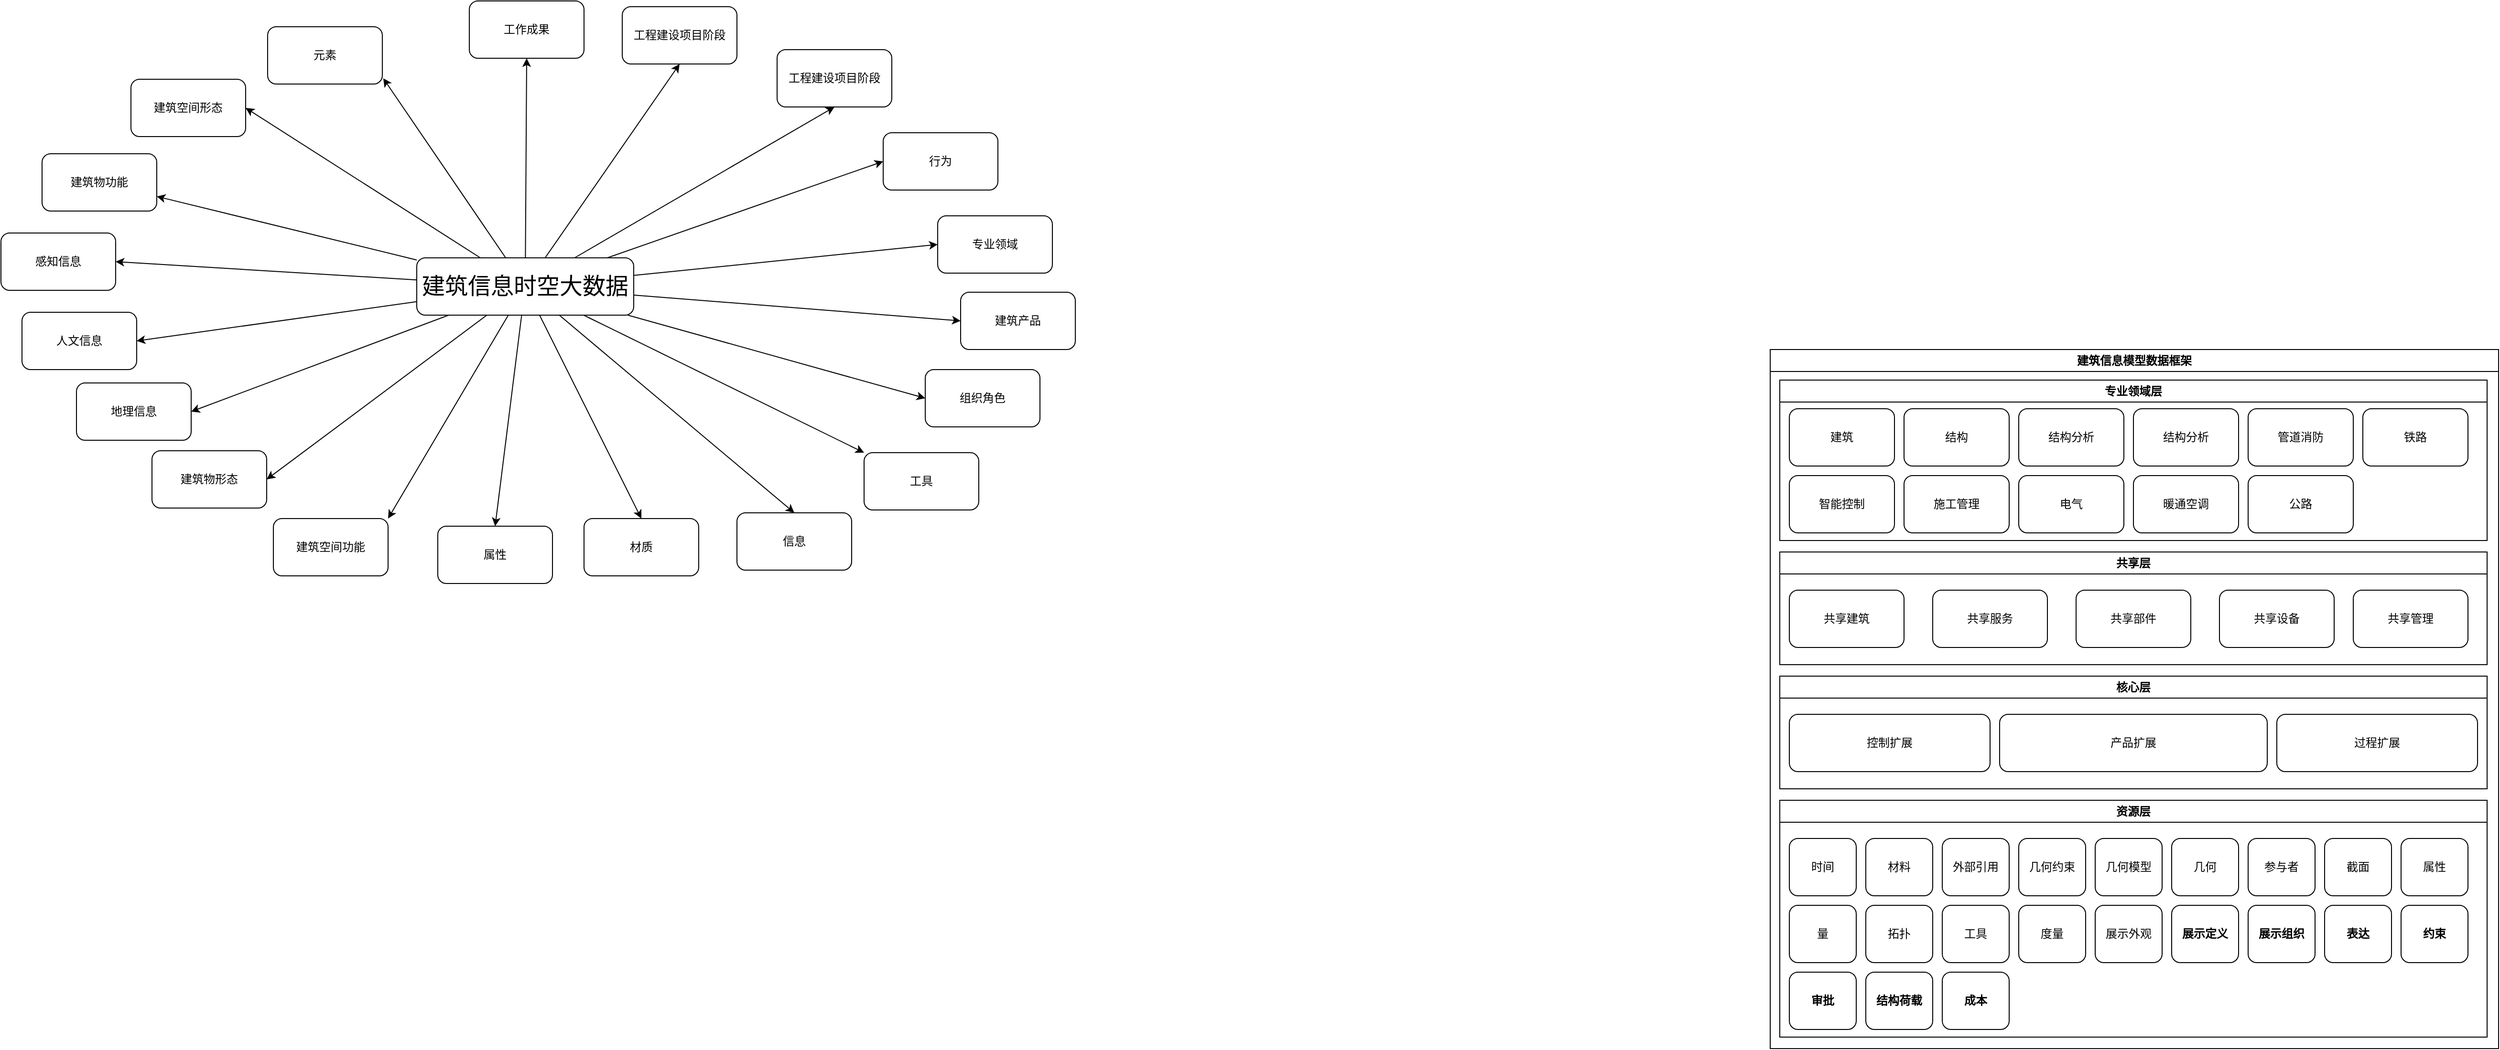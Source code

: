 <mxfile version="20.2.6" type="github">
  <diagram id="JT4Bz4pR1aiRmKoWo8_p" name="Page-1">
    <mxGraphModel dx="1897" dy="1192" grid="0" gridSize="10" guides="0" tooltips="1" connect="1" arrows="1" fold="1" page="0" pageScale="1" pageWidth="827" pageHeight="1169" math="0" shadow="0">
      <root>
        <mxCell id="0" />
        <mxCell id="1" parent="0" />
        <mxCell id="yECXOM6g7LYcoKyOb9zG-19" style="edgeStyle=none;rounded=0;orthogonalLoop=1;jettySize=auto;html=1;entryX=1;entryY=0.5;entryDx=0;entryDy=0;labelBackgroundColor=default;fontSize=24;fontColor=default;strokeColor=default;" parent="1" source="yECXOM6g7LYcoKyOb9zG-1" target="yECXOM6g7LYcoKyOb9zG-6" edge="1">
          <mxGeometry relative="1" as="geometry" />
        </mxCell>
        <mxCell id="yECXOM6g7LYcoKyOb9zG-20" style="edgeStyle=none;rounded=0;orthogonalLoop=1;jettySize=auto;html=1;entryX=1.008;entryY=0.9;entryDx=0;entryDy=0;entryPerimeter=0;labelBackgroundColor=default;fontSize=24;fontColor=default;strokeColor=default;" parent="1" source="yECXOM6g7LYcoKyOb9zG-1" target="yECXOM6g7LYcoKyOb9zG-7" edge="1">
          <mxGeometry relative="1" as="geometry" />
        </mxCell>
        <mxCell id="yECXOM6g7LYcoKyOb9zG-21" style="edgeStyle=none;rounded=0;orthogonalLoop=1;jettySize=auto;html=1;entryX=0.5;entryY=1;entryDx=0;entryDy=0;labelBackgroundColor=default;fontSize=24;fontColor=default;strokeColor=default;" parent="1" source="yECXOM6g7LYcoKyOb9zG-1" target="yECXOM6g7LYcoKyOb9zG-8" edge="1">
          <mxGeometry relative="1" as="geometry" />
        </mxCell>
        <mxCell id="yECXOM6g7LYcoKyOb9zG-22" style="edgeStyle=none;rounded=0;orthogonalLoop=1;jettySize=auto;html=1;entryX=0.5;entryY=1;entryDx=0;entryDy=0;labelBackgroundColor=default;fontSize=24;fontColor=default;strokeColor=default;" parent="1" source="yECXOM6g7LYcoKyOb9zG-1" target="yECXOM6g7LYcoKyOb9zG-9" edge="1">
          <mxGeometry relative="1" as="geometry" />
        </mxCell>
        <mxCell id="yECXOM6g7LYcoKyOb9zG-23" style="edgeStyle=none;rounded=0;orthogonalLoop=1;jettySize=auto;html=1;entryX=0.5;entryY=1;entryDx=0;entryDy=0;labelBackgroundColor=default;fontSize=24;fontColor=default;strokeColor=default;" parent="1" source="yECXOM6g7LYcoKyOb9zG-1" target="yECXOM6g7LYcoKyOb9zG-10" edge="1">
          <mxGeometry relative="1" as="geometry" />
        </mxCell>
        <mxCell id="yECXOM6g7LYcoKyOb9zG-24" style="edgeStyle=none;rounded=0;orthogonalLoop=1;jettySize=auto;html=1;entryX=0;entryY=0.5;entryDx=0;entryDy=0;labelBackgroundColor=default;fontSize=24;fontColor=default;strokeColor=default;" parent="1" source="yECXOM6g7LYcoKyOb9zG-1" target="yECXOM6g7LYcoKyOb9zG-11" edge="1">
          <mxGeometry relative="1" as="geometry" />
        </mxCell>
        <mxCell id="yECXOM6g7LYcoKyOb9zG-25" style="edgeStyle=none;rounded=0;orthogonalLoop=1;jettySize=auto;html=1;entryX=0;entryY=0.5;entryDx=0;entryDy=0;labelBackgroundColor=default;fontSize=24;fontColor=default;strokeColor=default;" parent="1" source="yECXOM6g7LYcoKyOb9zG-1" target="yECXOM6g7LYcoKyOb9zG-12" edge="1">
          <mxGeometry relative="1" as="geometry" />
        </mxCell>
        <mxCell id="yECXOM6g7LYcoKyOb9zG-26" style="edgeStyle=none;rounded=0;orthogonalLoop=1;jettySize=auto;html=1;entryX=0;entryY=0.5;entryDx=0;entryDy=0;labelBackgroundColor=default;fontSize=24;fontColor=default;strokeColor=default;" parent="1" source="yECXOM6g7LYcoKyOb9zG-1" target="yECXOM6g7LYcoKyOb9zG-13" edge="1">
          <mxGeometry relative="1" as="geometry" />
        </mxCell>
        <mxCell id="yECXOM6g7LYcoKyOb9zG-27" style="edgeStyle=none;rounded=0;orthogonalLoop=1;jettySize=auto;html=1;entryX=0;entryY=0.5;entryDx=0;entryDy=0;labelBackgroundColor=default;fontSize=24;fontColor=default;strokeColor=default;" parent="1" source="yECXOM6g7LYcoKyOb9zG-1" target="yECXOM6g7LYcoKyOb9zG-14" edge="1">
          <mxGeometry relative="1" as="geometry" />
        </mxCell>
        <mxCell id="yECXOM6g7LYcoKyOb9zG-28" style="edgeStyle=none;rounded=0;orthogonalLoop=1;jettySize=auto;html=1;entryX=0;entryY=0;entryDx=0;entryDy=0;labelBackgroundColor=default;fontSize=24;fontColor=default;strokeColor=default;" parent="1" source="yECXOM6g7LYcoKyOb9zG-1" target="yECXOM6g7LYcoKyOb9zG-15" edge="1">
          <mxGeometry relative="1" as="geometry" />
        </mxCell>
        <mxCell id="yECXOM6g7LYcoKyOb9zG-29" style="edgeStyle=none;rounded=0;orthogonalLoop=1;jettySize=auto;html=1;entryX=0.5;entryY=0;entryDx=0;entryDy=0;labelBackgroundColor=default;fontSize=24;fontColor=default;strokeColor=default;" parent="1" source="yECXOM6g7LYcoKyOb9zG-1" target="yECXOM6g7LYcoKyOb9zG-16" edge="1">
          <mxGeometry relative="1" as="geometry" />
        </mxCell>
        <mxCell id="yECXOM6g7LYcoKyOb9zG-30" style="edgeStyle=none;rounded=0;orthogonalLoop=1;jettySize=auto;html=1;entryX=0.5;entryY=0;entryDx=0;entryDy=0;labelBackgroundColor=default;fontSize=24;fontColor=default;strokeColor=default;" parent="1" source="yECXOM6g7LYcoKyOb9zG-1" target="yECXOM6g7LYcoKyOb9zG-17" edge="1">
          <mxGeometry relative="1" as="geometry" />
        </mxCell>
        <mxCell id="yECXOM6g7LYcoKyOb9zG-31" style="edgeStyle=none;rounded=0;orthogonalLoop=1;jettySize=auto;html=1;entryX=0.5;entryY=0;entryDx=0;entryDy=0;labelBackgroundColor=default;fontSize=24;fontColor=default;strokeColor=default;" parent="1" source="yECXOM6g7LYcoKyOb9zG-1" target="yECXOM6g7LYcoKyOb9zG-18" edge="1">
          <mxGeometry relative="1" as="geometry" />
        </mxCell>
        <mxCell id="yECXOM6g7LYcoKyOb9zG-32" style="edgeStyle=none;rounded=0;orthogonalLoop=1;jettySize=auto;html=1;entryX=1;entryY=0;entryDx=0;entryDy=0;labelBackgroundColor=default;fontSize=24;fontColor=default;strokeColor=default;" parent="1" source="yECXOM6g7LYcoKyOb9zG-1" target="yECXOM6g7LYcoKyOb9zG-5" edge="1">
          <mxGeometry relative="1" as="geometry" />
        </mxCell>
        <mxCell id="yECXOM6g7LYcoKyOb9zG-33" style="edgeStyle=none;rounded=0;orthogonalLoop=1;jettySize=auto;html=1;entryX=1;entryY=0.5;entryDx=0;entryDy=0;labelBackgroundColor=default;fontSize=24;fontColor=default;strokeColor=default;" parent="1" source="yECXOM6g7LYcoKyOb9zG-1" target="yECXOM6g7LYcoKyOb9zG-4" edge="1">
          <mxGeometry relative="1" as="geometry" />
        </mxCell>
        <mxCell id="yECXOM6g7LYcoKyOb9zG-36" style="edgeStyle=none;rounded=0;orthogonalLoop=1;jettySize=auto;html=1;entryX=1;entryY=0.5;entryDx=0;entryDy=0;labelBackgroundColor=default;fontSize=24;fontColor=default;strokeColor=default;" parent="1" source="yECXOM6g7LYcoKyOb9zG-1" target="yECXOM6g7LYcoKyOb9zG-34" edge="1">
          <mxGeometry relative="1" as="geometry" />
        </mxCell>
        <mxCell id="yECXOM6g7LYcoKyOb9zG-38" style="edgeStyle=none;rounded=0;orthogonalLoop=1;jettySize=auto;html=1;entryX=1;entryY=0.5;entryDx=0;entryDy=0;labelBackgroundColor=default;fontSize=24;fontColor=default;strokeColor=default;" parent="1" source="yECXOM6g7LYcoKyOb9zG-1" target="yECXOM6g7LYcoKyOb9zG-37" edge="1">
          <mxGeometry relative="1" as="geometry" />
        </mxCell>
        <mxCell id="yECXOM6g7LYcoKyOb9zG-40" style="edgeStyle=none;rounded=0;orthogonalLoop=1;jettySize=auto;html=1;labelBackgroundColor=default;fontSize=24;fontColor=default;strokeColor=default;" parent="1" source="yECXOM6g7LYcoKyOb9zG-1" target="yECXOM6g7LYcoKyOb9zG-2" edge="1">
          <mxGeometry relative="1" as="geometry" />
        </mxCell>
        <mxCell id="yECXOM6g7LYcoKyOb9zG-41" style="edgeStyle=none;rounded=0;orthogonalLoop=1;jettySize=auto;html=1;entryX=1;entryY=0.5;entryDx=0;entryDy=0;labelBackgroundColor=default;fontSize=24;fontColor=default;strokeColor=default;" parent="1" source="yECXOM6g7LYcoKyOb9zG-1" target="yECXOM6g7LYcoKyOb9zG-39" edge="1">
          <mxGeometry relative="1" as="geometry" />
        </mxCell>
        <mxCell id="yECXOM6g7LYcoKyOb9zG-1" value="&lt;font style=&quot;font-size: 24px&quot;&gt;建筑信息时空大数据&lt;/font&gt;" style="rounded=1;whiteSpace=wrap;html=1;fillColor=default;strokeColor=default;fontColor=default;labelBackgroundColor=default;" parent="1" vertex="1">
          <mxGeometry x="202" y="202" width="227" height="60" as="geometry" />
        </mxCell>
        <mxCell id="yECXOM6g7LYcoKyOb9zG-2" value="建筑物功能" style="rounded=1;whiteSpace=wrap;html=1;fontColor=default;strokeColor=default;fillColor=default;labelBackgroundColor=default;" parent="1" vertex="1">
          <mxGeometry x="-190" y="93" width="120" height="60" as="geometry" />
        </mxCell>
        <mxCell id="yECXOM6g7LYcoKyOb9zG-4" value="建筑物形态" style="rounded=1;whiteSpace=wrap;html=1;fontColor=default;strokeColor=default;fillColor=default;" parent="1" vertex="1">
          <mxGeometry x="-75" y="404" width="120" height="60" as="geometry" />
        </mxCell>
        <mxCell id="yECXOM6g7LYcoKyOb9zG-5" value="建筑空间功能" style="rounded=1;whiteSpace=wrap;html=1;fontColor=default;strokeColor=default;fillColor=default;" parent="1" vertex="1">
          <mxGeometry x="52" y="475" width="120" height="60" as="geometry" />
        </mxCell>
        <mxCell id="yECXOM6g7LYcoKyOb9zG-6" value="建筑空间形态" style="rounded=1;whiteSpace=wrap;html=1;fontColor=default;strokeColor=default;fillColor=default;" parent="1" vertex="1">
          <mxGeometry x="-97" y="15" width="120" height="60" as="geometry" />
        </mxCell>
        <mxCell id="yECXOM6g7LYcoKyOb9zG-7" value="元素" style="rounded=1;whiteSpace=wrap;html=1;fontColor=default;strokeColor=default;fillColor=default;" parent="1" vertex="1">
          <mxGeometry x="46" y="-40" width="120" height="60" as="geometry" />
        </mxCell>
        <mxCell id="yECXOM6g7LYcoKyOb9zG-8" value="工作成果" style="rounded=1;whiteSpace=wrap;html=1;fontColor=default;strokeColor=default;fillColor=default;" parent="1" vertex="1">
          <mxGeometry x="257" y="-67" width="120" height="60" as="geometry" />
        </mxCell>
        <mxCell id="yECXOM6g7LYcoKyOb9zG-9" value="工程建设项目阶段" style="rounded=1;whiteSpace=wrap;html=1;fontColor=default;strokeColor=default;fillColor=default;" parent="1" vertex="1">
          <mxGeometry x="417" y="-61" width="120" height="60" as="geometry" />
        </mxCell>
        <mxCell id="yECXOM6g7LYcoKyOb9zG-10" value="工程建设项目阶段" style="rounded=1;whiteSpace=wrap;html=1;fontColor=default;strokeColor=default;fillColor=default;" parent="1" vertex="1">
          <mxGeometry x="579" y="-16" width="120" height="60" as="geometry" />
        </mxCell>
        <mxCell id="yECXOM6g7LYcoKyOb9zG-11" value="行为" style="rounded=1;whiteSpace=wrap;html=1;fontColor=default;strokeColor=default;fillColor=default;" parent="1" vertex="1">
          <mxGeometry x="690" y="71" width="120" height="60" as="geometry" />
        </mxCell>
        <mxCell id="yECXOM6g7LYcoKyOb9zG-12" value="专业领域" style="rounded=1;whiteSpace=wrap;html=1;fontColor=default;strokeColor=default;fillColor=default;" parent="1" vertex="1">
          <mxGeometry x="747" y="158" width="120" height="60" as="geometry" />
        </mxCell>
        <mxCell id="yECXOM6g7LYcoKyOb9zG-13" value="建筑产品" style="rounded=1;whiteSpace=wrap;html=1;fontColor=default;strokeColor=default;fillColor=default;" parent="1" vertex="1">
          <mxGeometry x="771" y="238" width="120" height="60" as="geometry" />
        </mxCell>
        <mxCell id="yECXOM6g7LYcoKyOb9zG-14" value="组织角色" style="rounded=1;whiteSpace=wrap;html=1;fontColor=default;strokeColor=default;fillColor=default;" parent="1" vertex="1">
          <mxGeometry x="734" y="319" width="120" height="60" as="geometry" />
        </mxCell>
        <mxCell id="yECXOM6g7LYcoKyOb9zG-15" value="工具" style="rounded=1;whiteSpace=wrap;html=1;fontColor=default;strokeColor=default;fillColor=default;" parent="1" vertex="1">
          <mxGeometry x="670" y="406" width="120" height="60" as="geometry" />
        </mxCell>
        <mxCell id="yECXOM6g7LYcoKyOb9zG-16" value="信息" style="rounded=1;whiteSpace=wrap;html=1;fontColor=default;strokeColor=default;fillColor=default;" parent="1" vertex="1">
          <mxGeometry x="537" y="469" width="120" height="60" as="geometry" />
        </mxCell>
        <mxCell id="yECXOM6g7LYcoKyOb9zG-17" value="材质" style="rounded=1;whiteSpace=wrap;html=1;fontColor=default;strokeColor=default;fillColor=default;" parent="1" vertex="1">
          <mxGeometry x="377" y="475" width="120" height="60" as="geometry" />
        </mxCell>
        <mxCell id="yECXOM6g7LYcoKyOb9zG-18" value="属性" style="rounded=1;whiteSpace=wrap;html=1;fontColor=default;strokeColor=default;fillColor=default;" parent="1" vertex="1">
          <mxGeometry x="224" y="483" width="120" height="60" as="geometry" />
        </mxCell>
        <mxCell id="yECXOM6g7LYcoKyOb9zG-34" value="地理信息" style="rounded=1;whiteSpace=wrap;html=1;fontColor=default;strokeColor=default;fillColor=default;" parent="1" vertex="1">
          <mxGeometry x="-154" y="333" width="120" height="60" as="geometry" />
        </mxCell>
        <mxCell id="yECXOM6g7LYcoKyOb9zG-37" value="人文信息" style="rounded=1;whiteSpace=wrap;html=1;fontColor=default;strokeColor=default;fillColor=default;" parent="1" vertex="1">
          <mxGeometry x="-211" y="259" width="120" height="60" as="geometry" />
        </mxCell>
        <mxCell id="yECXOM6g7LYcoKyOb9zG-39" value="感知信息" style="rounded=1;whiteSpace=wrap;html=1;fontColor=default;strokeColor=default;fillColor=default;" parent="1" vertex="1">
          <mxGeometry x="-233" y="176" width="120" height="60" as="geometry" />
        </mxCell>
        <mxCell id="06WXHrNAYd4CCUYUwNC0-1" value="建筑信息模型数据框架" style="swimlane;whiteSpace=wrap;html=1;" parent="1" vertex="1">
          <mxGeometry x="1618" y="298" width="762" height="732" as="geometry" />
        </mxCell>
        <mxCell id="06WXHrNAYd4CCUYUwNC0-2" value="专业领域层" style="swimlane;whiteSpace=wrap;html=1;" parent="06WXHrNAYd4CCUYUwNC0-1" vertex="1">
          <mxGeometry x="10" y="32" width="740" height="168" as="geometry" />
        </mxCell>
        <mxCell id="06WXHrNAYd4CCUYUwNC0-3" value="建筑" style="rounded=1;whiteSpace=wrap;html=1;" parent="06WXHrNAYd4CCUYUwNC0-2" vertex="1">
          <mxGeometry x="10" y="30" width="110" height="60" as="geometry" />
        </mxCell>
        <mxCell id="06WXHrNAYd4CCUYUwNC0-4" value="结构" style="rounded=1;whiteSpace=wrap;html=1;" parent="06WXHrNAYd4CCUYUwNC0-2" vertex="1">
          <mxGeometry x="130" y="30" width="110" height="60" as="geometry" />
        </mxCell>
        <mxCell id="06WXHrNAYd4CCUYUwNC0-5" value="结构分析" style="rounded=1;whiteSpace=wrap;html=1;" parent="06WXHrNAYd4CCUYUwNC0-2" vertex="1">
          <mxGeometry x="250" y="30" width="110" height="60" as="geometry" />
        </mxCell>
        <mxCell id="06WXHrNAYd4CCUYUwNC0-6" value="结构分析" style="rounded=1;whiteSpace=wrap;html=1;" parent="06WXHrNAYd4CCUYUwNC0-2" vertex="1">
          <mxGeometry x="370" y="30" width="110" height="60" as="geometry" />
        </mxCell>
        <mxCell id="06WXHrNAYd4CCUYUwNC0-7" value="管道消防" style="rounded=1;whiteSpace=wrap;html=1;" parent="06WXHrNAYd4CCUYUwNC0-2" vertex="1">
          <mxGeometry x="490" y="30" width="110" height="60" as="geometry" />
        </mxCell>
        <mxCell id="06WXHrNAYd4CCUYUwNC0-8" value="暖通空调" style="rounded=1;whiteSpace=wrap;html=1;" parent="06WXHrNAYd4CCUYUwNC0-2" vertex="1">
          <mxGeometry x="370" y="100" width="110" height="60" as="geometry" />
        </mxCell>
        <mxCell id="06WXHrNAYd4CCUYUwNC0-9" value="电气" style="rounded=1;whiteSpace=wrap;html=1;" parent="06WXHrNAYd4CCUYUwNC0-2" vertex="1">
          <mxGeometry x="250" y="100" width="110" height="60" as="geometry" />
        </mxCell>
        <mxCell id="06WXHrNAYd4CCUYUwNC0-10" value="智能控制" style="rounded=1;whiteSpace=wrap;html=1;" parent="06WXHrNAYd4CCUYUwNC0-2" vertex="1">
          <mxGeometry x="10" y="100" width="110" height="60" as="geometry" />
        </mxCell>
        <mxCell id="06WXHrNAYd4CCUYUwNC0-20" value="施工管理" style="rounded=1;whiteSpace=wrap;html=1;" parent="06WXHrNAYd4CCUYUwNC0-2" vertex="1">
          <mxGeometry x="130" y="100" width="110" height="60" as="geometry" />
        </mxCell>
        <mxCell id="06WXHrNAYd4CCUYUwNC0-41" value="铁路" style="rounded=1;whiteSpace=wrap;html=1;" parent="06WXHrNAYd4CCUYUwNC0-2" vertex="1">
          <mxGeometry x="610" y="30" width="110" height="60" as="geometry" />
        </mxCell>
        <mxCell id="06WXHrNAYd4CCUYUwNC0-42" value="公路" style="rounded=1;whiteSpace=wrap;html=1;" parent="06WXHrNAYd4CCUYUwNC0-2" vertex="1">
          <mxGeometry x="490" y="100" width="110" height="60" as="geometry" />
        </mxCell>
        <mxCell id="06WXHrNAYd4CCUYUwNC0-21" value="共享层" style="swimlane;whiteSpace=wrap;html=1;" parent="06WXHrNAYd4CCUYUwNC0-1" vertex="1">
          <mxGeometry x="10" y="212" width="740" height="118" as="geometry" />
        </mxCell>
        <mxCell id="06WXHrNAYd4CCUYUwNC0-22" value="共享建筑" style="rounded=1;whiteSpace=wrap;html=1;" parent="06WXHrNAYd4CCUYUwNC0-21" vertex="1">
          <mxGeometry x="10" y="40" width="120" height="60" as="geometry" />
        </mxCell>
        <mxCell id="06WXHrNAYd4CCUYUwNC0-23" value="共享服务" style="rounded=1;whiteSpace=wrap;html=1;" parent="06WXHrNAYd4CCUYUwNC0-21" vertex="1">
          <mxGeometry x="160" y="40" width="120" height="60" as="geometry" />
        </mxCell>
        <mxCell id="06WXHrNAYd4CCUYUwNC0-24" value="共享部件" style="rounded=1;whiteSpace=wrap;html=1;" parent="06WXHrNAYd4CCUYUwNC0-21" vertex="1">
          <mxGeometry x="310" y="40" width="120" height="60" as="geometry" />
        </mxCell>
        <mxCell id="06WXHrNAYd4CCUYUwNC0-25" value="共享设备" style="rounded=1;whiteSpace=wrap;html=1;" parent="06WXHrNAYd4CCUYUwNC0-21" vertex="1">
          <mxGeometry x="460" y="40" width="120" height="60" as="geometry" />
        </mxCell>
        <mxCell id="06WXHrNAYd4CCUYUwNC0-26" value="共享管理" style="rounded=1;whiteSpace=wrap;html=1;" parent="06WXHrNAYd4CCUYUwNC0-21" vertex="1">
          <mxGeometry x="600" y="40" width="120" height="60" as="geometry" />
        </mxCell>
        <mxCell id="06WXHrNAYd4CCUYUwNC0-31" value="核心层" style="swimlane;whiteSpace=wrap;html=1;" parent="06WXHrNAYd4CCUYUwNC0-1" vertex="1">
          <mxGeometry x="10" y="342" width="740" height="118" as="geometry" />
        </mxCell>
        <mxCell id="06WXHrNAYd4CCUYUwNC0-32" value="控制扩展" style="rounded=1;whiteSpace=wrap;html=1;" parent="06WXHrNAYd4CCUYUwNC0-31" vertex="1">
          <mxGeometry x="10" y="40" width="210" height="60" as="geometry" />
        </mxCell>
        <mxCell id="06WXHrNAYd4CCUYUwNC0-33" value="产品扩展" style="rounded=1;whiteSpace=wrap;html=1;" parent="06WXHrNAYd4CCUYUwNC0-31" vertex="1">
          <mxGeometry x="230" y="40" width="280" height="60" as="geometry" />
        </mxCell>
        <mxCell id="06WXHrNAYd4CCUYUwNC0-34" value="过程扩展" style="rounded=1;whiteSpace=wrap;html=1;" parent="06WXHrNAYd4CCUYUwNC0-31" vertex="1">
          <mxGeometry x="520" y="40" width="210" height="60" as="geometry" />
        </mxCell>
        <mxCell id="06WXHrNAYd4CCUYUwNC0-37" value="资源层" style="swimlane;whiteSpace=wrap;html=1;" parent="06WXHrNAYd4CCUYUwNC0-1" vertex="1">
          <mxGeometry x="10" y="472" width="740" height="248" as="geometry" />
        </mxCell>
        <mxCell id="06WXHrNAYd4CCUYUwNC0-38" value="时间" style="rounded=1;whiteSpace=wrap;html=1;" parent="06WXHrNAYd4CCUYUwNC0-37" vertex="1">
          <mxGeometry x="10" y="40" width="70" height="60" as="geometry" />
        </mxCell>
        <mxCell id="06WXHrNAYd4CCUYUwNC0-39" value="材料" style="rounded=1;whiteSpace=wrap;html=1;" parent="06WXHrNAYd4CCUYUwNC0-37" vertex="1">
          <mxGeometry x="90" y="40" width="70" height="60" as="geometry" />
        </mxCell>
        <mxCell id="06WXHrNAYd4CCUYUwNC0-43" value="外部引用" style="rounded=1;whiteSpace=wrap;html=1;" parent="06WXHrNAYd4CCUYUwNC0-37" vertex="1">
          <mxGeometry x="170" y="40" width="70" height="60" as="geometry" />
        </mxCell>
        <mxCell id="06WXHrNAYd4CCUYUwNC0-44" value="几何约束" style="rounded=1;whiteSpace=wrap;html=1;" parent="06WXHrNAYd4CCUYUwNC0-37" vertex="1">
          <mxGeometry x="250" y="40" width="70" height="60" as="geometry" />
        </mxCell>
        <mxCell id="06WXHrNAYd4CCUYUwNC0-45" value="几何模型" style="rounded=1;whiteSpace=wrap;html=1;" parent="06WXHrNAYd4CCUYUwNC0-37" vertex="1">
          <mxGeometry x="330" y="40" width="70" height="60" as="geometry" />
        </mxCell>
        <mxCell id="06WXHrNAYd4CCUYUwNC0-46" value="几何" style="rounded=1;whiteSpace=wrap;html=1;" parent="06WXHrNAYd4CCUYUwNC0-37" vertex="1">
          <mxGeometry x="410" y="40" width="70" height="60" as="geometry" />
        </mxCell>
        <mxCell id="06WXHrNAYd4CCUYUwNC0-47" value="参与者" style="rounded=1;whiteSpace=wrap;html=1;" parent="06WXHrNAYd4CCUYUwNC0-37" vertex="1">
          <mxGeometry x="490" y="40" width="70" height="60" as="geometry" />
        </mxCell>
        <mxCell id="06WXHrNAYd4CCUYUwNC0-48" value="截面" style="rounded=1;whiteSpace=wrap;html=1;" parent="06WXHrNAYd4CCUYUwNC0-37" vertex="1">
          <mxGeometry x="570" y="40" width="70" height="60" as="geometry" />
        </mxCell>
        <mxCell id="06WXHrNAYd4CCUYUwNC0-49" value="属性" style="rounded=1;whiteSpace=wrap;html=1;" parent="06WXHrNAYd4CCUYUwNC0-37" vertex="1">
          <mxGeometry x="650" y="40" width="70" height="60" as="geometry" />
        </mxCell>
        <mxCell id="06WXHrNAYd4CCUYUwNC0-50" value="量" style="rounded=1;whiteSpace=wrap;html=1;" parent="06WXHrNAYd4CCUYUwNC0-37" vertex="1">
          <mxGeometry x="10" y="110" width="70" height="60" as="geometry" />
        </mxCell>
        <mxCell id="06WXHrNAYd4CCUYUwNC0-52" value="拓扑" style="rounded=1;whiteSpace=wrap;html=1;" parent="06WXHrNAYd4CCUYUwNC0-37" vertex="1">
          <mxGeometry x="90" y="110" width="70" height="60" as="geometry" />
        </mxCell>
        <mxCell id="06WXHrNAYd4CCUYUwNC0-53" value="工具" style="rounded=1;whiteSpace=wrap;html=1;" parent="06WXHrNAYd4CCUYUwNC0-37" vertex="1">
          <mxGeometry x="170" y="110" width="70" height="60" as="geometry" />
        </mxCell>
        <mxCell id="06WXHrNAYd4CCUYUwNC0-54" value="度量" style="rounded=1;whiteSpace=wrap;html=1;" parent="06WXHrNAYd4CCUYUwNC0-37" vertex="1">
          <mxGeometry x="250" y="110" width="70" height="60" as="geometry" />
        </mxCell>
        <mxCell id="06WXHrNAYd4CCUYUwNC0-55" value="展示外观" style="rounded=1;whiteSpace=wrap;html=1;" parent="06WXHrNAYd4CCUYUwNC0-37" vertex="1">
          <mxGeometry x="330" y="110" width="70" height="60" as="geometry" />
        </mxCell>
        <mxCell id="06WXHrNAYd4CCUYUwNC0-51" value="展示定义" style="rounded=1;whiteSpace=wrap;html=1;fontStyle=1" parent="06WXHrNAYd4CCUYUwNC0-37" vertex="1">
          <mxGeometry x="410" y="110" width="70" height="60" as="geometry" />
        </mxCell>
        <mxCell id="06WXHrNAYd4CCUYUwNC0-56" value="展示组织" style="rounded=1;whiteSpace=wrap;html=1;fontStyle=1" parent="06WXHrNAYd4CCUYUwNC0-37" vertex="1">
          <mxGeometry x="490" y="110" width="70" height="60" as="geometry" />
        </mxCell>
        <mxCell id="06WXHrNAYd4CCUYUwNC0-57" value="表达" style="rounded=1;whiteSpace=wrap;html=1;fontStyle=1" parent="06WXHrNAYd4CCUYUwNC0-37" vertex="1">
          <mxGeometry x="570" y="110" width="70" height="60" as="geometry" />
        </mxCell>
        <mxCell id="06WXHrNAYd4CCUYUwNC0-59" value="约束" style="rounded=1;whiteSpace=wrap;html=1;fontStyle=1" parent="06WXHrNAYd4CCUYUwNC0-37" vertex="1">
          <mxGeometry x="650" y="110" width="70" height="60" as="geometry" />
        </mxCell>
        <mxCell id="06WXHrNAYd4CCUYUwNC0-102" value="审批" style="rounded=1;whiteSpace=wrap;html=1;fontStyle=1" parent="06WXHrNAYd4CCUYUwNC0-37" vertex="1">
          <mxGeometry x="10" y="180" width="70" height="60" as="geometry" />
        </mxCell>
        <mxCell id="06WXHrNAYd4CCUYUwNC0-103" value="结构荷载" style="rounded=1;whiteSpace=wrap;html=1;fontStyle=1" parent="06WXHrNAYd4CCUYUwNC0-37" vertex="1">
          <mxGeometry x="90" y="180" width="70" height="60" as="geometry" />
        </mxCell>
        <mxCell id="06WXHrNAYd4CCUYUwNC0-104" value="成本" style="rounded=1;whiteSpace=wrap;html=1;fontStyle=1" parent="06WXHrNAYd4CCUYUwNC0-37" vertex="1">
          <mxGeometry x="170" y="180" width="70" height="60" as="geometry" />
        </mxCell>
      </root>
    </mxGraphModel>
  </diagram>
</mxfile>
